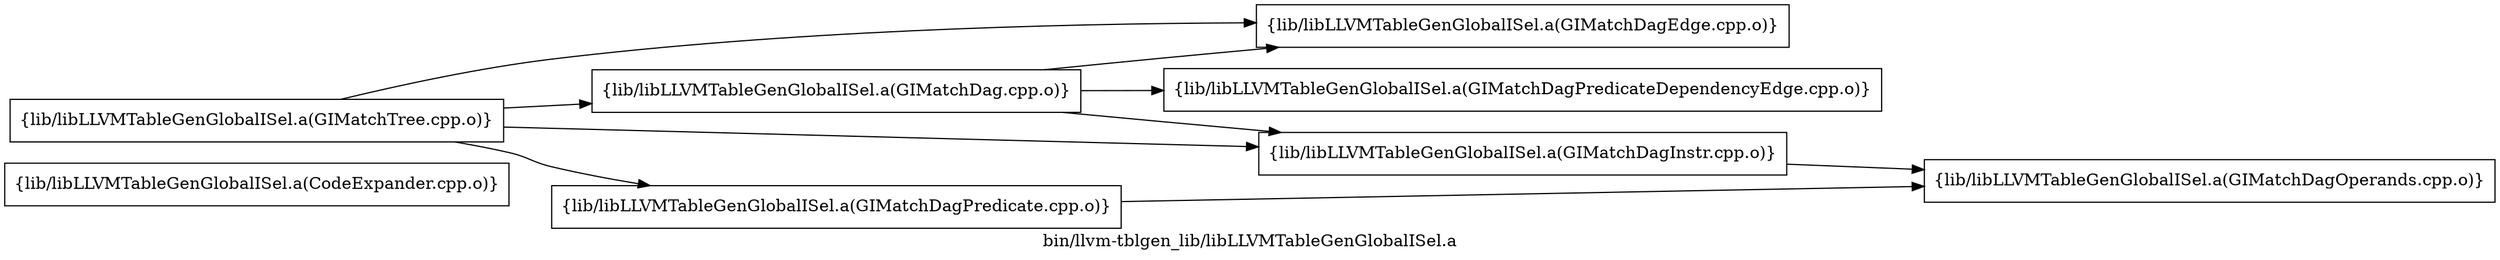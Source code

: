 digraph "bin/llvm-tblgen_lib/libLLVMTableGenGlobalISel.a" {
	label="bin/llvm-tblgen_lib/libLLVMTableGenGlobalISel.a";
	rankdir=LR;

	Node0x555a0c7b7718 [shape=record,shape=box,group=0,label="{lib/libLLVMTableGenGlobalISel.a(CodeExpander.cpp.o)}"];
	Node0x555a0c7b7cb8 [shape=record,shape=box,group=0,label="{lib/libLLVMTableGenGlobalISel.a(GIMatchDagEdge.cpp.o)}"];
	Node0x555a0c7b80c8 [shape=record,shape=box,group=0,label="{lib/libLLVMTableGenGlobalISel.a(GIMatchDagInstr.cpp.o)}"];
	Node0x555a0c7b80c8 -> Node0x555a0c7b5fa8;
	Node0x555a0c7b5fa8 [shape=record,shape=box,group=0,label="{lib/libLLVMTableGenGlobalISel.a(GIMatchDagOperands.cpp.o)}"];
	Node0x555a0c7b67c8 [shape=record,shape=box,group=0,label="{lib/libLLVMTableGenGlobalISel.a(GIMatchDagPredicate.cpp.o)}"];
	Node0x555a0c7b67c8 -> Node0x555a0c7b5fa8;
	Node0x555a0c7b6f98 [shape=record,shape=box,group=0,label="{lib/libLLVMTableGenGlobalISel.a(GIMatchTree.cpp.o)}"];
	Node0x555a0c7b6f98 -> Node0x555a0c7b7cb8;
	Node0x555a0c7b6f98 -> Node0x555a0c7b80c8;
	Node0x555a0c7b6f98 -> Node0x555a0c7b67c8;
	Node0x555a0c7b6f98 -> Node0x555a0c7b41a8;
	Node0x555a0c7b41a8 [shape=record,shape=box,group=0,label="{lib/libLLVMTableGenGlobalISel.a(GIMatchDag.cpp.o)}"];
	Node0x555a0c7b41a8 -> Node0x555a0c7b7cb8;
	Node0x555a0c7b41a8 -> Node0x555a0c7b80c8;
	Node0x555a0c7b41a8 -> Node0x555a0c7b5058;
	Node0x555a0c7b5058 [shape=record,shape=box,group=0,label="{lib/libLLVMTableGenGlobalISel.a(GIMatchDagPredicateDependencyEdge.cpp.o)}"];
}
